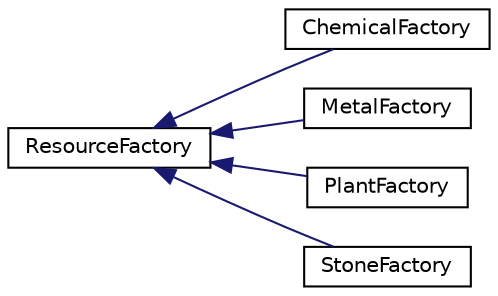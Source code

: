 digraph "Graphical Class Hierarchy"
{
 // LATEX_PDF_SIZE
  edge [fontname="Helvetica",fontsize="10",labelfontname="Helvetica",labelfontsize="10"];
  node [fontname="Helvetica",fontsize="10",shape=record];
  rankdir="LR";
  Node0 [label="ResourceFactory",height=0.2,width=0.4,color="black", fillcolor="white", style="filled",URL="$classResourceFactory.html",tooltip="Abstract Factory class for creating resources."];
  Node0 -> Node1 [dir="back",color="midnightblue",fontsize="10",style="solid",fontname="Helvetica"];
  Node1 [label="ChemicalFactory",height=0.2,width=0.4,color="black", fillcolor="white", style="filled",URL="$classChemicalFactory.html",tooltip="A factory class for creating chemical resources used in construction and income generation."];
  Node0 -> Node2 [dir="back",color="midnightblue",fontsize="10",style="solid",fontname="Helvetica"];
  Node2 [label="MetalFactory",height=0.2,width=0.4,color="black", fillcolor="white", style="filled",URL="$classMetalFactory.html",tooltip="A factory class for creating metal-related resources for income generation and construction."];
  Node0 -> Node3 [dir="back",color="midnightblue",fontsize="10",style="solid",fontname="Helvetica"];
  Node3 [label="PlantFactory",height=0.2,width=0.4,color="black", fillcolor="white", style="filled",URL="$classPlantFactory.html",tooltip="A factory class for creating resources related to plants."];
  Node0 -> Node4 [dir="back",color="midnightblue",fontsize="10",style="solid",fontname="Helvetica"];
  Node4 [label="StoneFactory",height=0.2,width=0.4,color="black", fillcolor="white", style="filled",URL="$classStoneFactory.html",tooltip="Factory class for creating stone resources, providing both income and construction products."];
}
